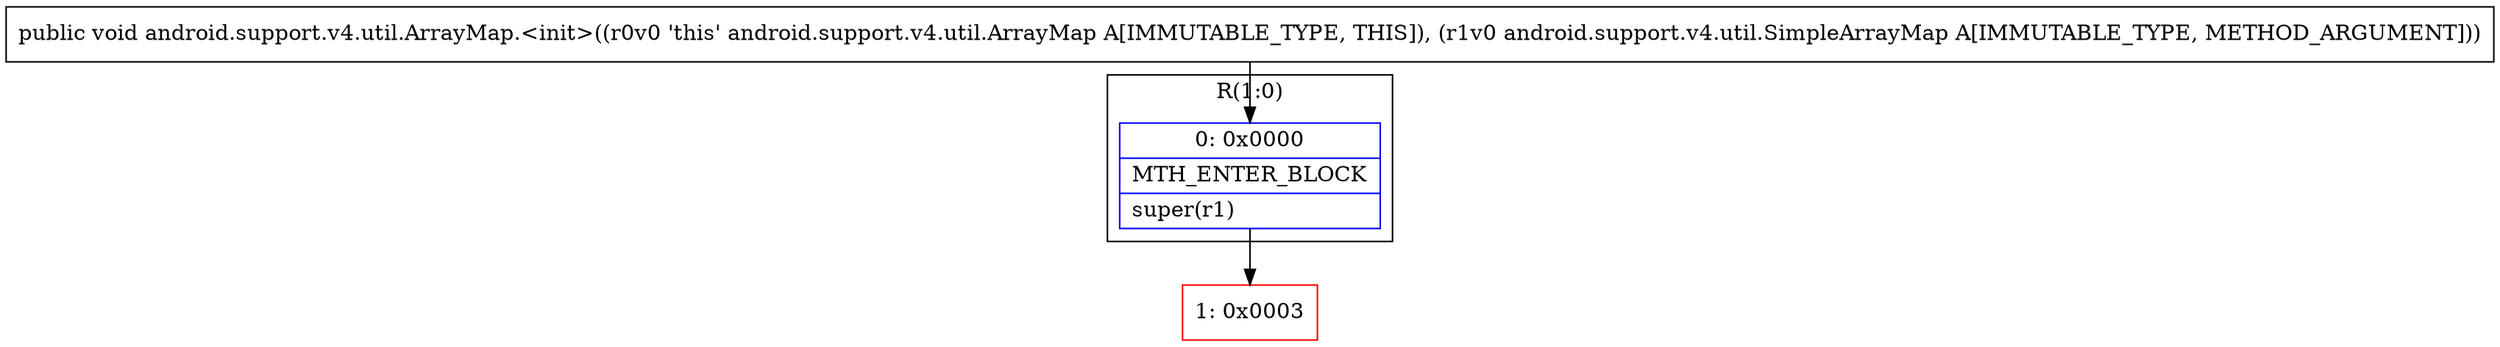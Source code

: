 digraph "CFG forandroid.support.v4.util.ArrayMap.\<init\>(Landroid\/support\/v4\/util\/SimpleArrayMap;)V" {
subgraph cluster_Region_772229607 {
label = "R(1:0)";
node [shape=record,color=blue];
Node_0 [shape=record,label="{0\:\ 0x0000|MTH_ENTER_BLOCK\l|super(r1)\l}"];
}
Node_1 [shape=record,color=red,label="{1\:\ 0x0003}"];
MethodNode[shape=record,label="{public void android.support.v4.util.ArrayMap.\<init\>((r0v0 'this' android.support.v4.util.ArrayMap A[IMMUTABLE_TYPE, THIS]), (r1v0 android.support.v4.util.SimpleArrayMap A[IMMUTABLE_TYPE, METHOD_ARGUMENT])) }"];
MethodNode -> Node_0;
Node_0 -> Node_1;
}

